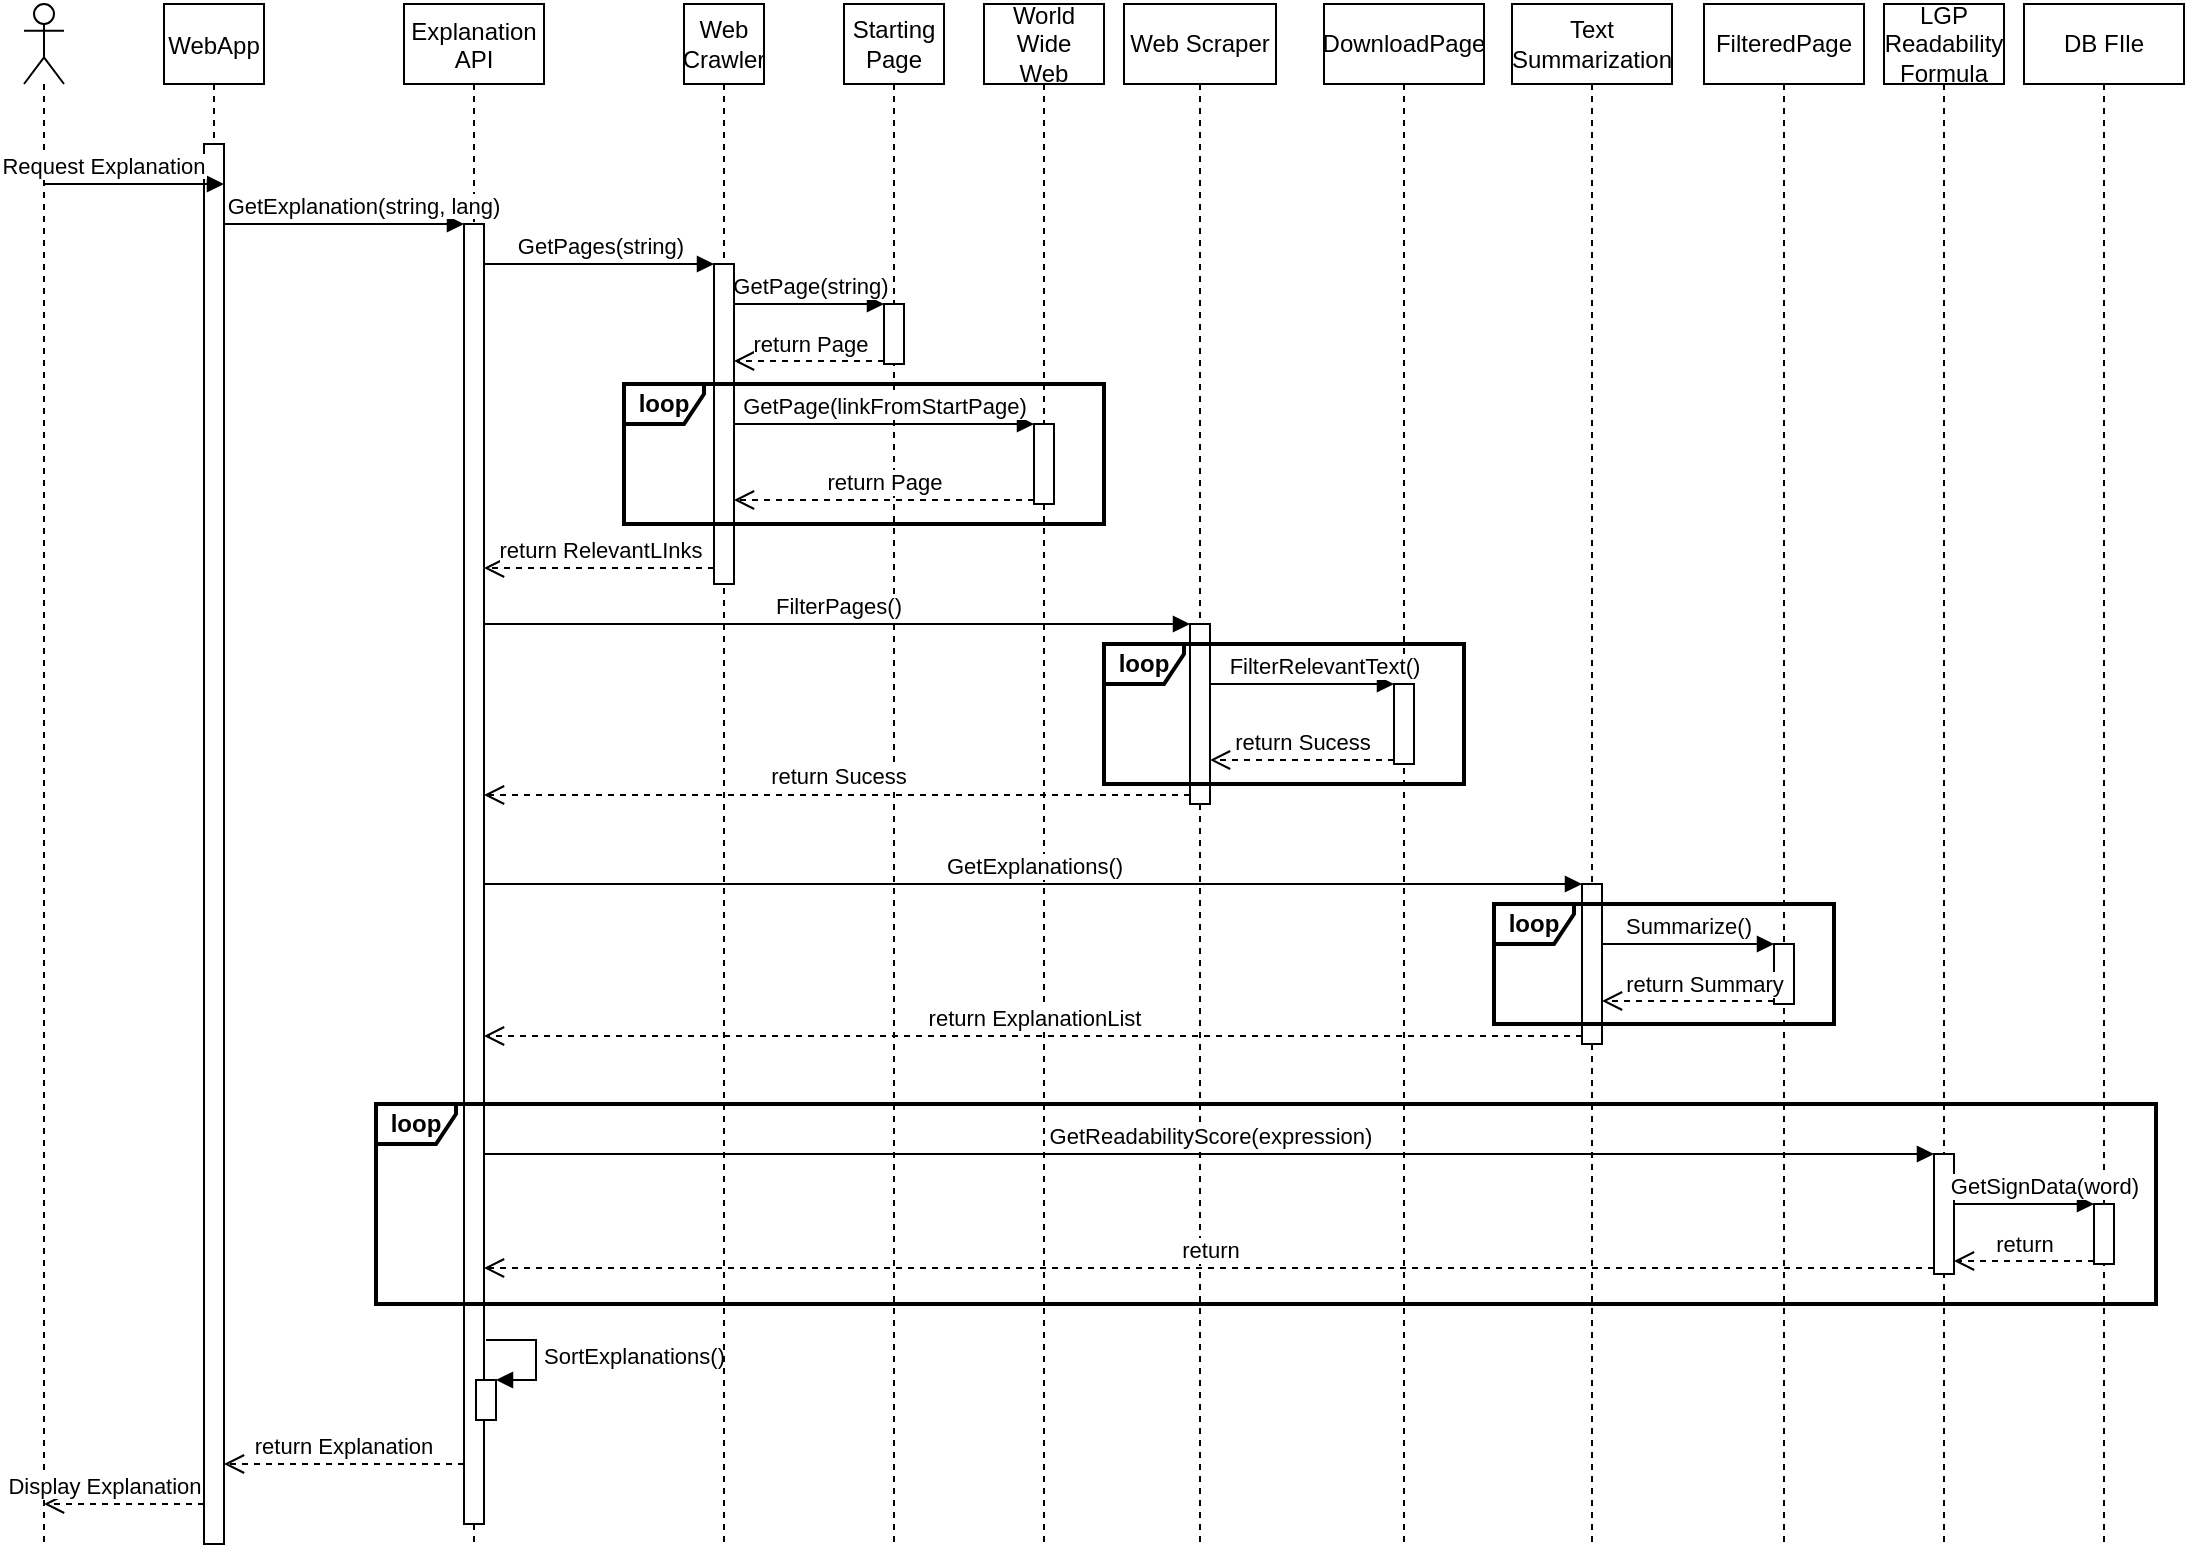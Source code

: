 <mxfile version="13.8.0" type="device"><diagram id="kgpKYQtTHZ0yAKxKKP6v" name="Page-1"><mxGraphModel dx="1422" dy="831" grid="1" gridSize="10" guides="1" tooltips="1" connect="1" arrows="1" fold="1" page="1" pageScale="1" pageWidth="1100" pageHeight="850" math="0" shadow="0"><root><mxCell id="0"/><mxCell id="1" parent="0"/><mxCell id="3nuBFxr9cyL0pnOWT2aG-1" value="WebApp" style="shape=umlLifeline;perimeter=lifelinePerimeter;container=1;collapsible=0;recursiveResize=0;rounded=0;shadow=0;strokeWidth=1;" parent="1" vertex="1"><mxGeometry x="90" y="80" width="50" height="770" as="geometry"/></mxCell><mxCell id="3nuBFxr9cyL0pnOWT2aG-2" value="" style="points=[];perimeter=orthogonalPerimeter;rounded=0;shadow=0;strokeWidth=1;" parent="3nuBFxr9cyL0pnOWT2aG-1" vertex="1"><mxGeometry x="20" y="70" width="10" height="700" as="geometry"/></mxCell><mxCell id="3nuBFxr9cyL0pnOWT2aG-5" value="Explanation&#xA;API" style="shape=umlLifeline;perimeter=lifelinePerimeter;container=1;collapsible=0;recursiveResize=0;rounded=0;shadow=0;strokeWidth=1;" parent="1" vertex="1"><mxGeometry x="210" y="80" width="70" height="770" as="geometry"/></mxCell><mxCell id="3nuBFxr9cyL0pnOWT2aG-6" value="" style="points=[];perimeter=orthogonalPerimeter;rounded=0;shadow=0;strokeWidth=1;" parent="3nuBFxr9cyL0pnOWT2aG-5" vertex="1"><mxGeometry x="30" y="110" width="10" height="650" as="geometry"/></mxCell><mxCell id="OfvZRMIQMLhBTj1_9rtX-11" value="SortExplanations()" style="edgeStyle=orthogonalEdgeStyle;html=1;align=left;spacingLeft=2;endArrow=block;rounded=0;entryX=1;entryY=0;" parent="3nuBFxr9cyL0pnOWT2aG-5" target="OfvZRMIQMLhBTj1_9rtX-10" edge="1"><mxGeometry relative="1" as="geometry"><mxPoint x="41" y="668" as="sourcePoint"/><Array as="points"><mxPoint x="66" y="668"/></Array></mxGeometry></mxCell><mxCell id="OfvZRMIQMLhBTj1_9rtX-10" value="" style="html=1;points=[];perimeter=orthogonalPerimeter;" parent="3nuBFxr9cyL0pnOWT2aG-5" vertex="1"><mxGeometry x="36" y="688" width="10" height="20" as="geometry"/></mxCell><mxCell id="3nuBFxr9cyL0pnOWT2aG-7" value="return Explanation" style="verticalAlign=bottom;endArrow=open;dashed=1;endSize=8;shadow=0;strokeWidth=1;" parent="1" source="3nuBFxr9cyL0pnOWT2aG-6" target="3nuBFxr9cyL0pnOWT2aG-2" edge="1"><mxGeometry relative="1" as="geometry"><mxPoint x="265" y="236" as="targetPoint"/><Array as="points"><mxPoint x="240" y="810"/></Array></mxGeometry></mxCell><mxCell id="3nuBFxr9cyL0pnOWT2aG-8" value="GetExplanation(string, lang)" style="verticalAlign=bottom;endArrow=block;entryX=0;entryY=0;shadow=0;strokeWidth=1;" parent="1" source="3nuBFxr9cyL0pnOWT2aG-2" target="3nuBFxr9cyL0pnOWT2aG-6" edge="1"><mxGeometry x="0.167" relative="1" as="geometry"><mxPoint x="265" y="160" as="sourcePoint"/><mxPoint as="offset"/></mxGeometry></mxCell><mxCell id="p8yf5OMEc5uxuksPVZm--1" value="" style="shape=umlLifeline;participant=umlActor;perimeter=lifelinePerimeter;whiteSpace=wrap;html=1;container=1;collapsible=0;recursiveResize=0;verticalAlign=top;spacingTop=36;outlineConnect=0;" parent="1" vertex="1"><mxGeometry x="20" y="80" width="20" height="770" as="geometry"/></mxCell><mxCell id="p8yf5OMEc5uxuksPVZm--3" value="&lt;div&gt;Starting&lt;/div&gt;&lt;div&gt;Page&lt;br&gt;&lt;/div&gt;" style="shape=umlLifeline;perimeter=lifelinePerimeter;whiteSpace=wrap;html=1;container=1;collapsible=0;recursiveResize=0;outlineConnect=0;" parent="1" vertex="1"><mxGeometry x="430" y="80" width="50" height="770" as="geometry"/></mxCell><mxCell id="p8yf5OMEc5uxuksPVZm--4" value="" style="html=1;points=[];perimeter=orthogonalPerimeter;" parent="p8yf5OMEc5uxuksPVZm--3" vertex="1"><mxGeometry x="20" y="150" width="10" height="30" as="geometry"/></mxCell><mxCell id="p8yf5OMEc5uxuksPVZm--6" value="return Page" style="html=1;verticalAlign=bottom;endArrow=open;dashed=1;endSize=8;exitX=0;exitY=0.95;" parent="1" source="p8yf5OMEc5uxuksPVZm--4" target="p8yf5OMEc5uxuksPVZm--12" edge="1"><mxGeometry relative="1" as="geometry"><mxPoint x="490" y="271" as="targetPoint"/></mxGeometry></mxCell><mxCell id="p8yf5OMEc5uxuksPVZm--5" value="GetPage(string)" style="html=1;verticalAlign=bottom;endArrow=block;entryX=0;entryY=0;" parent="1" source="p8yf5OMEc5uxuksPVZm--12" target="p8yf5OMEc5uxuksPVZm--4" edge="1"><mxGeometry relative="1" as="geometry"><mxPoint x="470" y="195" as="sourcePoint"/></mxGeometry></mxCell><mxCell id="p8yf5OMEc5uxuksPVZm--7" value="&lt;div&gt;World&lt;/div&gt;&lt;div&gt;Wide&lt;/div&gt;&lt;div&gt;Web&lt;/div&gt;" style="shape=umlLifeline;perimeter=lifelinePerimeter;whiteSpace=wrap;html=1;container=1;collapsible=0;recursiveResize=0;outlineConnect=0;" parent="1" vertex="1"><mxGeometry x="500" y="80" width="60" height="770" as="geometry"/></mxCell><mxCell id="p8yf5OMEc5uxuksPVZm--8" value="" style="html=1;points=[];perimeter=orthogonalPerimeter;" parent="p8yf5OMEc5uxuksPVZm--7" vertex="1"><mxGeometry x="25" y="210" width="10" height="40" as="geometry"/></mxCell><mxCell id="p8yf5OMEc5uxuksPVZm--9" value="GetPage(linkFromStartPage)" style="html=1;verticalAlign=bottom;endArrow=block;entryX=0;entryY=0;" parent="1" target="p8yf5OMEc5uxuksPVZm--8" edge="1" source="p8yf5OMEc5uxuksPVZm--12"><mxGeometry relative="1" as="geometry"><mxPoint x="425" y="290" as="sourcePoint"/></mxGeometry></mxCell><mxCell id="p8yf5OMEc5uxuksPVZm--11" value="Web Crawler" style="shape=umlLifeline;perimeter=lifelinePerimeter;whiteSpace=wrap;html=1;container=1;collapsible=0;recursiveResize=0;outlineConnect=0;" parent="1" vertex="1"><mxGeometry x="350" y="80" width="40" height="770" as="geometry"/></mxCell><mxCell id="p8yf5OMEc5uxuksPVZm--12" value="" style="html=1;points=[];perimeter=orthogonalPerimeter;" parent="p8yf5OMEc5uxuksPVZm--11" vertex="1"><mxGeometry x="15" y="130" width="10" height="160" as="geometry"/></mxCell><mxCell id="p8yf5OMEc5uxuksPVZm--13" value="GetPages(string)" style="html=1;verticalAlign=bottom;endArrow=block;entryX=0;entryY=0;" parent="1" source="3nuBFxr9cyL0pnOWT2aG-6" target="p8yf5OMEc5uxuksPVZm--12" edge="1"><mxGeometry relative="1" as="geometry"><mxPoint x="310" y="185" as="sourcePoint"/></mxGeometry></mxCell><mxCell id="p8yf5OMEc5uxuksPVZm--14" value="return RelevantLInks" style="html=1;verticalAlign=bottom;endArrow=open;dashed=1;endSize=8;exitX=0;exitY=0.95;" parent="1" source="p8yf5OMEc5uxuksPVZm--12" target="3nuBFxr9cyL0pnOWT2aG-6" edge="1"><mxGeometry relative="1" as="geometry"><mxPoint x="320" y="270" as="targetPoint"/></mxGeometry></mxCell><mxCell id="p8yf5OMEc5uxuksPVZm--10" value="return Page" style="html=1;verticalAlign=bottom;endArrow=open;dashed=1;endSize=8;exitX=0;exitY=0.95;" parent="1" source="p8yf5OMEc5uxuksPVZm--8" edge="1" target="p8yf5OMEc5uxuksPVZm--12"><mxGeometry relative="1" as="geometry"><mxPoint x="425" y="328" as="targetPoint"/></mxGeometry></mxCell><mxCell id="p8yf5OMEc5uxuksPVZm--16" value="Web Scraper" style="shape=umlLifeline;perimeter=lifelinePerimeter;whiteSpace=wrap;html=1;container=1;collapsible=0;recursiveResize=0;outlineConnect=0;" parent="1" vertex="1"><mxGeometry x="570" y="80" width="76" height="770" as="geometry"/></mxCell><mxCell id="p8yf5OMEc5uxuksPVZm--17" value="" style="html=1;points=[];perimeter=orthogonalPerimeter;" parent="p8yf5OMEc5uxuksPVZm--16" vertex="1"><mxGeometry x="33" y="310" width="10" height="90" as="geometry"/></mxCell><mxCell id="p8yf5OMEc5uxuksPVZm--18" value="FilterPages()" style="html=1;verticalAlign=bottom;endArrow=block;entryX=0;entryY=0;" parent="1" source="3nuBFxr9cyL0pnOWT2aG-6" target="p8yf5OMEc5uxuksPVZm--17" edge="1"><mxGeometry relative="1" as="geometry"><mxPoint x="750" y="470" as="sourcePoint"/></mxGeometry></mxCell><mxCell id="p8yf5OMEc5uxuksPVZm--19" value="return Sucess" style="html=1;verticalAlign=bottom;endArrow=open;dashed=1;endSize=8;exitX=0;exitY=0.95;" parent="1" source="p8yf5OMEc5uxuksPVZm--17" target="3nuBFxr9cyL0pnOWT2aG-6" edge="1"><mxGeometry relative="1" as="geometry"><mxPoint x="310" y="565" as="targetPoint"/></mxGeometry></mxCell><mxCell id="p8yf5OMEc5uxuksPVZm--21" value="DownloadPage" style="shape=umlLifeline;perimeter=lifelinePerimeter;whiteSpace=wrap;html=1;container=1;collapsible=0;recursiveResize=0;outlineConnect=0;" parent="1" vertex="1"><mxGeometry x="670" y="80" width="80" height="770" as="geometry"/></mxCell><mxCell id="p8yf5OMEc5uxuksPVZm--22" value="" style="html=1;points=[];perimeter=orthogonalPerimeter;" parent="p8yf5OMEc5uxuksPVZm--21" vertex="1"><mxGeometry x="35" y="340" width="10" height="40" as="geometry"/></mxCell><mxCell id="p8yf5OMEc5uxuksPVZm--23" value="FilterRelevantText()" style="html=1;verticalAlign=bottom;endArrow=block;entryX=0;entryY=0;" parent="1" source="p8yf5OMEc5uxuksPVZm--17" target="p8yf5OMEc5uxuksPVZm--22" edge="1"><mxGeometry x="0.239" relative="1" as="geometry"><mxPoint x="870" y="400" as="sourcePoint"/><mxPoint as="offset"/></mxGeometry></mxCell><mxCell id="p8yf5OMEc5uxuksPVZm--24" value="return Sucess" style="html=1;verticalAlign=bottom;endArrow=open;dashed=1;endSize=8;exitX=0;exitY=0.95;" parent="1" source="p8yf5OMEc5uxuksPVZm--22" target="p8yf5OMEc5uxuksPVZm--17" edge="1"><mxGeometry relative="1" as="geometry"><mxPoint x="870" y="476" as="targetPoint"/></mxGeometry></mxCell><mxCell id="p8yf5OMEc5uxuksPVZm--26" value="Text Summarization" style="shape=umlLifeline;perimeter=lifelinePerimeter;whiteSpace=wrap;html=1;container=1;collapsible=0;recursiveResize=0;outlineConnect=0;" parent="1" vertex="1"><mxGeometry x="764" y="80" width="80" height="770" as="geometry"/></mxCell><mxCell id="p8yf5OMEc5uxuksPVZm--28" value="" style="html=1;points=[];perimeter=orthogonalPerimeter;" parent="p8yf5OMEc5uxuksPVZm--26" vertex="1"><mxGeometry x="35" y="440" width="10" height="80" as="geometry"/></mxCell><mxCell id="p8yf5OMEc5uxuksPVZm--27" value="FilteredPage" style="shape=umlLifeline;perimeter=lifelinePerimeter;whiteSpace=wrap;html=1;container=1;collapsible=0;recursiveResize=0;outlineConnect=0;" parent="1" vertex="1"><mxGeometry x="860" y="80" width="80" height="770" as="geometry"/></mxCell><mxCell id="p8yf5OMEc5uxuksPVZm--31" value="" style="html=1;points=[];perimeter=orthogonalPerimeter;" parent="p8yf5OMEc5uxuksPVZm--27" vertex="1"><mxGeometry x="35" y="470" width="10" height="30" as="geometry"/></mxCell><mxCell id="p8yf5OMEc5uxuksPVZm--29" value="GetExplanations()" style="html=1;verticalAlign=bottom;endArrow=block;entryX=0;entryY=0;" parent="1" source="3nuBFxr9cyL0pnOWT2aG-6" target="p8yf5OMEc5uxuksPVZm--28" edge="1"><mxGeometry relative="1" as="geometry"><mxPoint x="1020" y="630" as="sourcePoint"/></mxGeometry></mxCell><mxCell id="p8yf5OMEc5uxuksPVZm--30" value="return ExplanationList" style="html=1;verticalAlign=bottom;endArrow=open;dashed=1;endSize=8;exitX=0;exitY=0.95;" parent="1" source="p8yf5OMEc5uxuksPVZm--28" target="3nuBFxr9cyL0pnOWT2aG-6" edge="1"><mxGeometry relative="1" as="geometry"><mxPoint x="1020" y="706" as="targetPoint"/></mxGeometry></mxCell><mxCell id="p8yf5OMEc5uxuksPVZm--32" value="Summarize()" style="html=1;verticalAlign=bottom;endArrow=block;entryX=0;entryY=0;" parent="1" source="p8yf5OMEc5uxuksPVZm--28" target="p8yf5OMEc5uxuksPVZm--31" edge="1"><mxGeometry relative="1" as="geometry"><mxPoint x="1110" y="558" as="sourcePoint"/></mxGeometry></mxCell><mxCell id="p8yf5OMEc5uxuksPVZm--33" value="return Summary" style="html=1;verticalAlign=bottom;endArrow=open;dashed=1;endSize=8;exitX=0;exitY=0.95;" parent="1" source="p8yf5OMEc5uxuksPVZm--31" target="p8yf5OMEc5uxuksPVZm--28" edge="1"><mxGeometry x="-0.186" relative="1" as="geometry"><mxPoint x="1160" y="626" as="targetPoint"/><mxPoint as="offset"/></mxGeometry></mxCell><mxCell id="p8yf5OMEc5uxuksPVZm--42" value="DB FIle" style="shape=umlLifeline;perimeter=lifelinePerimeter;whiteSpace=wrap;html=1;container=1;collapsible=0;recursiveResize=0;outlineConnect=0;" parent="1" vertex="1"><mxGeometry x="1020" y="80" width="80" height="770" as="geometry"/></mxCell><mxCell id="OfvZRMIQMLhBTj1_9rtX-5" value="" style="html=1;points=[];perimeter=orthogonalPerimeter;" parent="p8yf5OMEc5uxuksPVZm--42" vertex="1"><mxGeometry x="35" y="600" width="10" height="30" as="geometry"/></mxCell><mxCell id="p8yf5OMEc5uxuksPVZm--46" value="Display Explanation" style="verticalAlign=bottom;endArrow=open;dashed=1;endSize=8;shadow=0;strokeWidth=1;" parent="1" source="3nuBFxr9cyL0pnOWT2aG-2" target="p8yf5OMEc5uxuksPVZm--1" edge="1"><mxGeometry x="0.242" relative="1" as="geometry"><mxPoint x="75" y="830" as="targetPoint"/><mxPoint x="140" y="830" as="sourcePoint"/><Array as="points"><mxPoint x="90" y="830"/></Array><mxPoint as="offset"/></mxGeometry></mxCell><mxCell id="p8yf5OMEc5uxuksPVZm--47" value="Request Explanation" style="verticalAlign=bottom;endArrow=block;shadow=0;strokeWidth=1;" parent="1" source="p8yf5OMEc5uxuksPVZm--1" target="3nuBFxr9cyL0pnOWT2aG-2" edge="1"><mxGeometry x="1" y="60" relative="1" as="geometry"><mxPoint x="-20" y="180.0" as="sourcePoint"/><mxPoint x="140" y="180" as="targetPoint"/><Array as="points"><mxPoint x="120" y="170"/></Array><mxPoint as="offset"/></mxGeometry></mxCell><mxCell id="OfvZRMIQMLhBTj1_9rtX-1" value="&lt;div&gt;LGP Readability Formula&lt;br&gt;&lt;/div&gt;" style="shape=umlLifeline;perimeter=lifelinePerimeter;whiteSpace=wrap;html=1;container=1;collapsible=0;recursiveResize=0;outlineConnect=0;" parent="1" vertex="1"><mxGeometry x="950" y="80" width="60" height="770" as="geometry"/></mxCell><mxCell id="OfvZRMIQMLhBTj1_9rtX-2" value="" style="html=1;points=[];perimeter=orthogonalPerimeter;" parent="OfvZRMIQMLhBTj1_9rtX-1" vertex="1"><mxGeometry x="25" y="575" width="10" height="60" as="geometry"/></mxCell><mxCell id="OfvZRMIQMLhBTj1_9rtX-4" value="return" style="html=1;verticalAlign=bottom;endArrow=open;dashed=1;endSize=8;exitX=0;exitY=0.95;" parent="1" source="OfvZRMIQMLhBTj1_9rtX-2" edge="1" target="3nuBFxr9cyL0pnOWT2aG-6"><mxGeometry relative="1" as="geometry"><mxPoint x="295" y="717" as="targetPoint"/></mxGeometry></mxCell><mxCell id="OfvZRMIQMLhBTj1_9rtX-3" value="GetReadabilityScore(expression)" style="html=1;verticalAlign=bottom;endArrow=block;entryX=0;entryY=0;" parent="1" target="OfvZRMIQMLhBTj1_9rtX-2" edge="1" source="3nuBFxr9cyL0pnOWT2aG-6"><mxGeometry relative="1" as="geometry"><mxPoint x="295" y="660" as="sourcePoint"/></mxGeometry></mxCell><mxCell id="OfvZRMIQMLhBTj1_9rtX-7" value="return" style="html=1;verticalAlign=bottom;endArrow=open;dashed=1;endSize=8;exitX=0;exitY=0.95;" parent="1" source="OfvZRMIQMLhBTj1_9rtX-5" target="OfvZRMIQMLhBTj1_9rtX-2" edge="1"><mxGeometry relative="1" as="geometry"><mxPoint x="1150" y="718" as="targetPoint"/></mxGeometry></mxCell><mxCell id="OfvZRMIQMLhBTj1_9rtX-6" value="GetSignData(word)" style="html=1;verticalAlign=bottom;endArrow=block;entryX=0;entryY=0;" parent="1" source="OfvZRMIQMLhBTj1_9rtX-2" target="OfvZRMIQMLhBTj1_9rtX-5" edge="1"><mxGeometry x="0.286" relative="1" as="geometry"><mxPoint x="1170" y="670" as="sourcePoint"/><mxPoint as="offset"/></mxGeometry></mxCell><mxCell id="p8yf5OMEc5uxuksPVZm--25" value="loop" style="shape=umlFrame;whiteSpace=wrap;html=1;width=40;height=20;strokeWidth=2;fontStyle=1" parent="1" vertex="1"><mxGeometry x="560" y="400" width="180" height="70" as="geometry"/></mxCell><mxCell id="p8yf5OMEc5uxuksPVZm--15" value="loop" style="shape=umlFrame;whiteSpace=wrap;html=1;width=40;height=20;fontStyle=1;strokeWidth=2;" parent="1" vertex="1"><mxGeometry x="320" y="270" width="240" height="70" as="geometry"/></mxCell><mxCell id="p8yf5OMEc5uxuksPVZm--36" value="loop" style="shape=umlFrame;whiteSpace=wrap;html=1;width=40;height=20;fontStyle=1;strokeWidth=2;" parent="1" vertex="1"><mxGeometry x="755" y="530" width="170" height="60" as="geometry"/></mxCell><mxCell id="OfvZRMIQMLhBTj1_9rtX-8" value="loop" style="shape=umlFrame;whiteSpace=wrap;html=1;width=40;height=20;fontStyle=1;strokeWidth=2;" parent="1" vertex="1"><mxGeometry x="196" y="630" width="890" height="100" as="geometry"/></mxCell></root></mxGraphModel></diagram></mxfile>